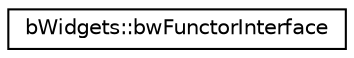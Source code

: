 digraph "Graphical Class Hierarchy"
{
 // LATEX_PDF_SIZE
  edge [fontname="Helvetica",fontsize="10",labelfontname="Helvetica",labelfontsize="10"];
  node [fontname="Helvetica",fontsize="10",shape=record];
  rankdir="LR";
  Node0 [label="bWidgets::bwFunctorInterface",height=0.2,width=0.4,color="black", fillcolor="white", style="filled",URL="$classbWidgets_1_1bwFunctorInterface.html",tooltip="Abstract function object class."];
}
